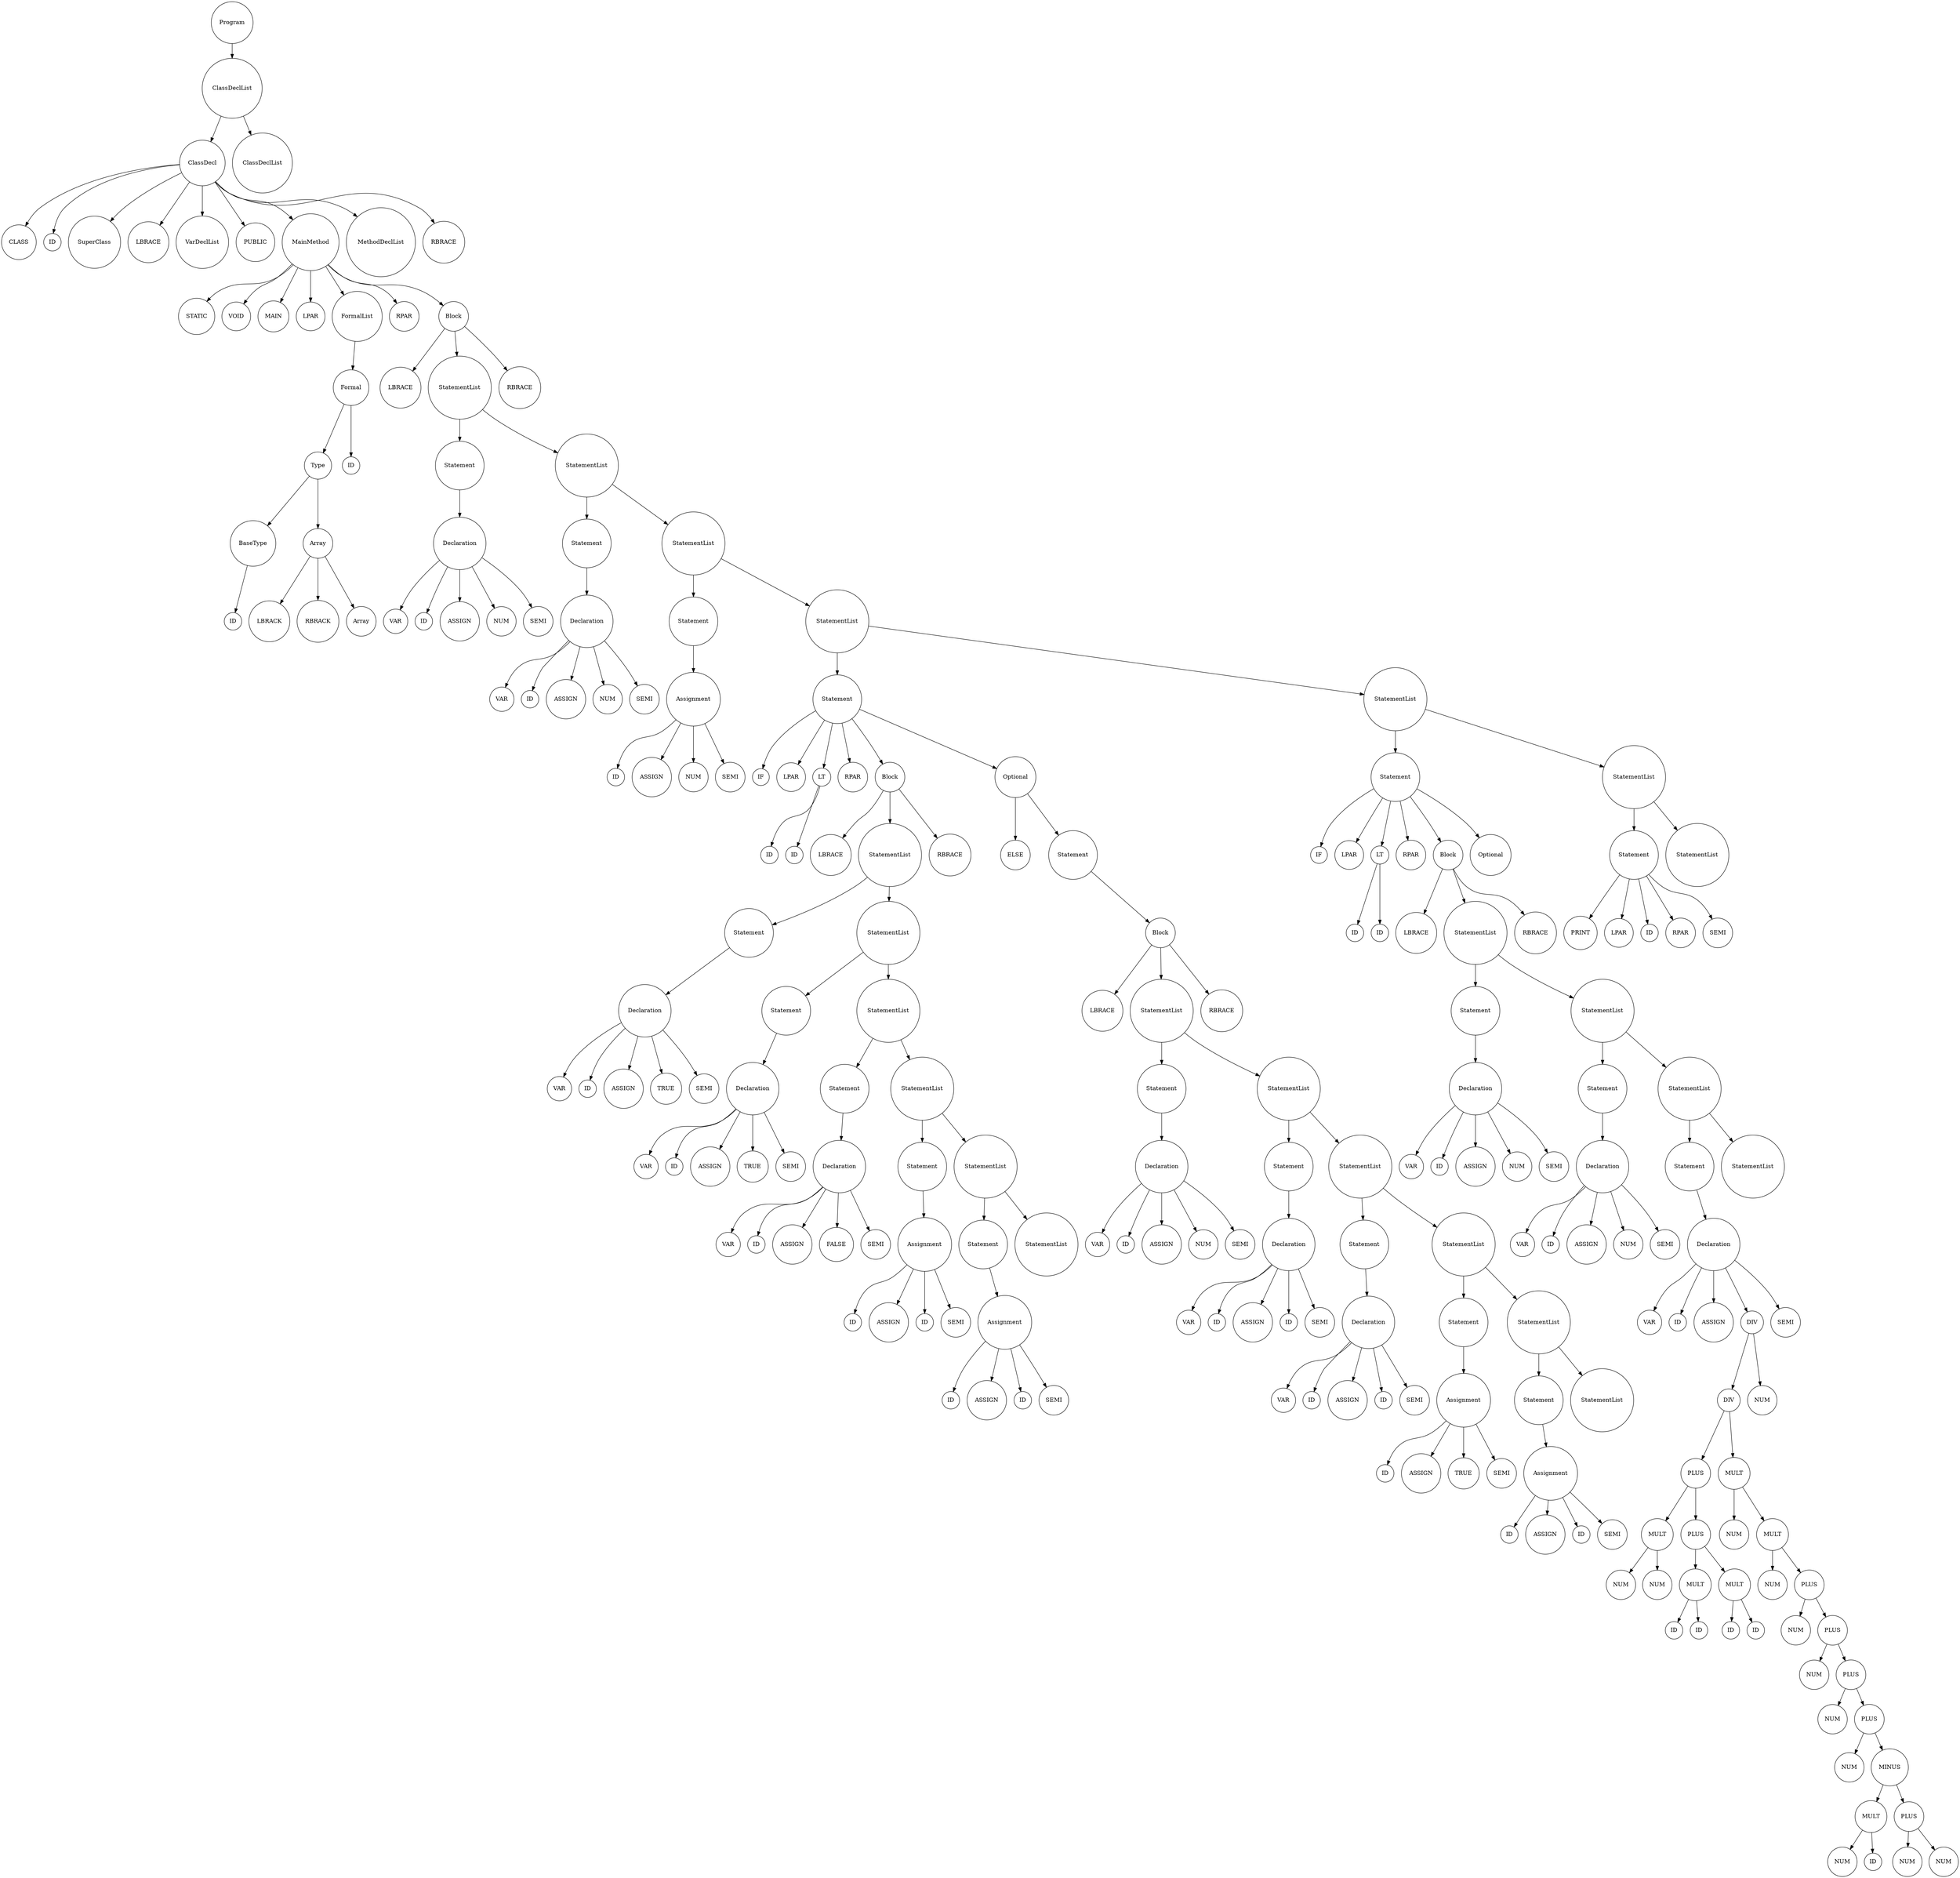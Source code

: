 digraph G {
            rankdir=TB; // Tree-like top-bottom orientation
            node [shape=circle];
              node0 [label="Program"];
  node0_0 [label="ClassDeclList"];
  node0 -> node0_0;
  node0_0_0 [label="ClassDecl"];
  node0_0 -> node0_0_0;
  node0_0_0_0 [label="CLASS"];
  node0_0_0 -> node0_0_0_0;
  node0_0_0_1 [label="ID"];
  node0_0_0 -> node0_0_0_1;
  node0_0_0_2 [label="SuperClass"];
  node0_0_0 -> node0_0_0_2;
  node0_0_0_3 [label="LBRACE"];
  node0_0_0 -> node0_0_0_3;
  node0_0_0_4 [label="VarDeclList"];
  node0_0_0 -> node0_0_0_4;
  node0_0_0_5 [label="PUBLIC"];
  node0_0_0 -> node0_0_0_5;
  node0_0_0_6 [label="MainMethod"];
  node0_0_0 -> node0_0_0_6;
  node0_0_0_6_0 [label="STATIC"];
  node0_0_0_6 -> node0_0_0_6_0;
  node0_0_0_6_1 [label="VOID"];
  node0_0_0_6 -> node0_0_0_6_1;
  node0_0_0_6_2 [label="MAIN"];
  node0_0_0_6 -> node0_0_0_6_2;
  node0_0_0_6_3 [label="LPAR"];
  node0_0_0_6 -> node0_0_0_6_3;
  node0_0_0_6_4 [label="FormalList"];
  node0_0_0_6 -> node0_0_0_6_4;
  node0_0_0_6_4_0 [label="Formal"];
  node0_0_0_6_4 -> node0_0_0_6_4_0;
  node0_0_0_6_4_0_0 [label="Type"];
  node0_0_0_6_4_0 -> node0_0_0_6_4_0_0;
  node0_0_0_6_4_0_0_0 [label="BaseType"];
  node0_0_0_6_4_0_0 -> node0_0_0_6_4_0_0_0;
  node0_0_0_6_4_0_0_0_0 [label="ID"];
  node0_0_0_6_4_0_0_0 -> node0_0_0_6_4_0_0_0_0;
  node0_0_0_6_4_0_0_1 [label="Array"];
  node0_0_0_6_4_0_0 -> node0_0_0_6_4_0_0_1;
  node0_0_0_6_4_0_0_1_0 [label="LBRACK"];
  node0_0_0_6_4_0_0_1 -> node0_0_0_6_4_0_0_1_0;
  node0_0_0_6_4_0_0_1_1 [label="RBRACK"];
  node0_0_0_6_4_0_0_1 -> node0_0_0_6_4_0_0_1_1;
  node0_0_0_6_4_0_0_1_2 [label="Array"];
  node0_0_0_6_4_0_0_1 -> node0_0_0_6_4_0_0_1_2;
  node0_0_0_6_4_0_1 [label="ID"];
  node0_0_0_6_4_0 -> node0_0_0_6_4_0_1;
  node0_0_0_6_5 [label="RPAR"];
  node0_0_0_6 -> node0_0_0_6_5;
  node0_0_0_6_6 [label="Block"];
  node0_0_0_6 -> node0_0_0_6_6;
  node0_0_0_6_6_0 [label="LBRACE"];
  node0_0_0_6_6 -> node0_0_0_6_6_0;
  node0_0_0_6_6_1 [label="StatementList"];
  node0_0_0_6_6 -> node0_0_0_6_6_1;
  node0_0_0_6_6_1_0 [label="Statement"];
  node0_0_0_6_6_1 -> node0_0_0_6_6_1_0;
  node0_0_0_6_6_1_0_0 [label="Declaration"];
  node0_0_0_6_6_1_0 -> node0_0_0_6_6_1_0_0;
  node0_0_0_6_6_1_0_0_0 [label="VAR"];
  node0_0_0_6_6_1_0_0 -> node0_0_0_6_6_1_0_0_0;
  node0_0_0_6_6_1_0_0_1 [label="ID"];
  node0_0_0_6_6_1_0_0 -> node0_0_0_6_6_1_0_0_1;
  node0_0_0_6_6_1_0_0_2 [label="ASSIGN"];
  node0_0_0_6_6_1_0_0 -> node0_0_0_6_6_1_0_0_2;
  node0_0_0_6_6_1_0_0_3 [label="NUM"];
  node0_0_0_6_6_1_0_0 -> node0_0_0_6_6_1_0_0_3;
  node0_0_0_6_6_1_0_0_4 [label="SEMI"];
  node0_0_0_6_6_1_0_0 -> node0_0_0_6_6_1_0_0_4;
  node0_0_0_6_6_1_1 [label="StatementList"];
  node0_0_0_6_6_1 -> node0_0_0_6_6_1_1;
  node0_0_0_6_6_1_1_0 [label="Statement"];
  node0_0_0_6_6_1_1 -> node0_0_0_6_6_1_1_0;
  node0_0_0_6_6_1_1_0_0 [label="Declaration"];
  node0_0_0_6_6_1_1_0 -> node0_0_0_6_6_1_1_0_0;
  node0_0_0_6_6_1_1_0_0_0 [label="VAR"];
  node0_0_0_6_6_1_1_0_0 -> node0_0_0_6_6_1_1_0_0_0;
  node0_0_0_6_6_1_1_0_0_1 [label="ID"];
  node0_0_0_6_6_1_1_0_0 -> node0_0_0_6_6_1_1_0_0_1;
  node0_0_0_6_6_1_1_0_0_2 [label="ASSIGN"];
  node0_0_0_6_6_1_1_0_0 -> node0_0_0_6_6_1_1_0_0_2;
  node0_0_0_6_6_1_1_0_0_3 [label="NUM"];
  node0_0_0_6_6_1_1_0_0 -> node0_0_0_6_6_1_1_0_0_3;
  node0_0_0_6_6_1_1_0_0_4 [label="SEMI"];
  node0_0_0_6_6_1_1_0_0 -> node0_0_0_6_6_1_1_0_0_4;
  node0_0_0_6_6_1_1_1 [label="StatementList"];
  node0_0_0_6_6_1_1 -> node0_0_0_6_6_1_1_1;
  node0_0_0_6_6_1_1_1_0 [label="Statement"];
  node0_0_0_6_6_1_1_1 -> node0_0_0_6_6_1_1_1_0;
  node0_0_0_6_6_1_1_1_0_0 [label="Assignment"];
  node0_0_0_6_6_1_1_1_0 -> node0_0_0_6_6_1_1_1_0_0;
  node0_0_0_6_6_1_1_1_0_0_0 [label="ID"];
  node0_0_0_6_6_1_1_1_0_0 -> node0_0_0_6_6_1_1_1_0_0_0;
  node0_0_0_6_6_1_1_1_0_0_1 [label="ASSIGN"];
  node0_0_0_6_6_1_1_1_0_0 -> node0_0_0_6_6_1_1_1_0_0_1;
  node0_0_0_6_6_1_1_1_0_0_2 [label="NUM"];
  node0_0_0_6_6_1_1_1_0_0 -> node0_0_0_6_6_1_1_1_0_0_2;
  node0_0_0_6_6_1_1_1_0_0_3 [label="SEMI"];
  node0_0_0_6_6_1_1_1_0_0 -> node0_0_0_6_6_1_1_1_0_0_3;
  node0_0_0_6_6_1_1_1_1 [label="StatementList"];
  node0_0_0_6_6_1_1_1 -> node0_0_0_6_6_1_1_1_1;
  node0_0_0_6_6_1_1_1_1_0 [label="Statement"];
  node0_0_0_6_6_1_1_1_1 -> node0_0_0_6_6_1_1_1_1_0;
  node0_0_0_6_6_1_1_1_1_0_0 [label="IF"];
  node0_0_0_6_6_1_1_1_1_0 -> node0_0_0_6_6_1_1_1_1_0_0;
  node0_0_0_6_6_1_1_1_1_0_1 [label="LPAR"];
  node0_0_0_6_6_1_1_1_1_0 -> node0_0_0_6_6_1_1_1_1_0_1;
  node0_0_0_6_6_1_1_1_1_0_2 [label="LT"];
  node0_0_0_6_6_1_1_1_1_0 -> node0_0_0_6_6_1_1_1_1_0_2;
  node0_0_0_6_6_1_1_1_1_0_2_0 [label="ID"];
  node0_0_0_6_6_1_1_1_1_0_2 -> node0_0_0_6_6_1_1_1_1_0_2_0;
  node0_0_0_6_6_1_1_1_1_0_2_1 [label="ID"];
  node0_0_0_6_6_1_1_1_1_0_2 -> node0_0_0_6_6_1_1_1_1_0_2_1;
  node0_0_0_6_6_1_1_1_1_0_3 [label="RPAR"];
  node0_0_0_6_6_1_1_1_1_0 -> node0_0_0_6_6_1_1_1_1_0_3;
  node0_0_0_6_6_1_1_1_1_0_4 [label="Block"];
  node0_0_0_6_6_1_1_1_1_0 -> node0_0_0_6_6_1_1_1_1_0_4;
  node0_0_0_6_6_1_1_1_1_0_4_0 [label="LBRACE"];
  node0_0_0_6_6_1_1_1_1_0_4 -> node0_0_0_6_6_1_1_1_1_0_4_0;
  node0_0_0_6_6_1_1_1_1_0_4_1 [label="StatementList"];
  node0_0_0_6_6_1_1_1_1_0_4 -> node0_0_0_6_6_1_1_1_1_0_4_1;
  node0_0_0_6_6_1_1_1_1_0_4_1_0 [label="Statement"];
  node0_0_0_6_6_1_1_1_1_0_4_1 -> node0_0_0_6_6_1_1_1_1_0_4_1_0;
  node0_0_0_6_6_1_1_1_1_0_4_1_0_0 [label="Declaration"];
  node0_0_0_6_6_1_1_1_1_0_4_1_0 -> node0_0_0_6_6_1_1_1_1_0_4_1_0_0;
  node0_0_0_6_6_1_1_1_1_0_4_1_0_0_0 [label="VAR"];
  node0_0_0_6_6_1_1_1_1_0_4_1_0_0 -> node0_0_0_6_6_1_1_1_1_0_4_1_0_0_0;
  node0_0_0_6_6_1_1_1_1_0_4_1_0_0_1 [label="ID"];
  node0_0_0_6_6_1_1_1_1_0_4_1_0_0 -> node0_0_0_6_6_1_1_1_1_0_4_1_0_0_1;
  node0_0_0_6_6_1_1_1_1_0_4_1_0_0_2 [label="ASSIGN"];
  node0_0_0_6_6_1_1_1_1_0_4_1_0_0 -> node0_0_0_6_6_1_1_1_1_0_4_1_0_0_2;
  node0_0_0_6_6_1_1_1_1_0_4_1_0_0_3 [label="TRUE"];
  node0_0_0_6_6_1_1_1_1_0_4_1_0_0 -> node0_0_0_6_6_1_1_1_1_0_4_1_0_0_3;
  node0_0_0_6_6_1_1_1_1_0_4_1_0_0_4 [label="SEMI"];
  node0_0_0_6_6_1_1_1_1_0_4_1_0_0 -> node0_0_0_6_6_1_1_1_1_0_4_1_0_0_4;
  node0_0_0_6_6_1_1_1_1_0_4_1_1 [label="StatementList"];
  node0_0_0_6_6_1_1_1_1_0_4_1 -> node0_0_0_6_6_1_1_1_1_0_4_1_1;
  node0_0_0_6_6_1_1_1_1_0_4_1_1_0 [label="Statement"];
  node0_0_0_6_6_1_1_1_1_0_4_1_1 -> node0_0_0_6_6_1_1_1_1_0_4_1_1_0;
  node0_0_0_6_6_1_1_1_1_0_4_1_1_0_0 [label="Declaration"];
  node0_0_0_6_6_1_1_1_1_0_4_1_1_0 -> node0_0_0_6_6_1_1_1_1_0_4_1_1_0_0;
  node0_0_0_6_6_1_1_1_1_0_4_1_1_0_0_0 [label="VAR"];
  node0_0_0_6_6_1_1_1_1_0_4_1_1_0_0 -> node0_0_0_6_6_1_1_1_1_0_4_1_1_0_0_0;
  node0_0_0_6_6_1_1_1_1_0_4_1_1_0_0_1 [label="ID"];
  node0_0_0_6_6_1_1_1_1_0_4_1_1_0_0 -> node0_0_0_6_6_1_1_1_1_0_4_1_1_0_0_1;
  node0_0_0_6_6_1_1_1_1_0_4_1_1_0_0_2 [label="ASSIGN"];
  node0_0_0_6_6_1_1_1_1_0_4_1_1_0_0 -> node0_0_0_6_6_1_1_1_1_0_4_1_1_0_0_2;
  node0_0_0_6_6_1_1_1_1_0_4_1_1_0_0_3 [label="TRUE"];
  node0_0_0_6_6_1_1_1_1_0_4_1_1_0_0 -> node0_0_0_6_6_1_1_1_1_0_4_1_1_0_0_3;
  node0_0_0_6_6_1_1_1_1_0_4_1_1_0_0_4 [label="SEMI"];
  node0_0_0_6_6_1_1_1_1_0_4_1_1_0_0 -> node0_0_0_6_6_1_1_1_1_0_4_1_1_0_0_4;
  node0_0_0_6_6_1_1_1_1_0_4_1_1_1 [label="StatementList"];
  node0_0_0_6_6_1_1_1_1_0_4_1_1 -> node0_0_0_6_6_1_1_1_1_0_4_1_1_1;
  node0_0_0_6_6_1_1_1_1_0_4_1_1_1_0 [label="Statement"];
  node0_0_0_6_6_1_1_1_1_0_4_1_1_1 -> node0_0_0_6_6_1_1_1_1_0_4_1_1_1_0;
  node0_0_0_6_6_1_1_1_1_0_4_1_1_1_0_0 [label="Declaration"];
  node0_0_0_6_6_1_1_1_1_0_4_1_1_1_0 -> node0_0_0_6_6_1_1_1_1_0_4_1_1_1_0_0;
  node0_0_0_6_6_1_1_1_1_0_4_1_1_1_0_0_0 [label="VAR"];
  node0_0_0_6_6_1_1_1_1_0_4_1_1_1_0_0 -> node0_0_0_6_6_1_1_1_1_0_4_1_1_1_0_0_0;
  node0_0_0_6_6_1_1_1_1_0_4_1_1_1_0_0_1 [label="ID"];
  node0_0_0_6_6_1_1_1_1_0_4_1_1_1_0_0 -> node0_0_0_6_6_1_1_1_1_0_4_1_1_1_0_0_1;
  node0_0_0_6_6_1_1_1_1_0_4_1_1_1_0_0_2 [label="ASSIGN"];
  node0_0_0_6_6_1_1_1_1_0_4_1_1_1_0_0 -> node0_0_0_6_6_1_1_1_1_0_4_1_1_1_0_0_2;
  node0_0_0_6_6_1_1_1_1_0_4_1_1_1_0_0_3 [label="FALSE"];
  node0_0_0_6_6_1_1_1_1_0_4_1_1_1_0_0 -> node0_0_0_6_6_1_1_1_1_0_4_1_1_1_0_0_3;
  node0_0_0_6_6_1_1_1_1_0_4_1_1_1_0_0_4 [label="SEMI"];
  node0_0_0_6_6_1_1_1_1_0_4_1_1_1_0_0 -> node0_0_0_6_6_1_1_1_1_0_4_1_1_1_0_0_4;
  node0_0_0_6_6_1_1_1_1_0_4_1_1_1_1 [label="StatementList"];
  node0_0_0_6_6_1_1_1_1_0_4_1_1_1 -> node0_0_0_6_6_1_1_1_1_0_4_1_1_1_1;
  node0_0_0_6_6_1_1_1_1_0_4_1_1_1_1_0 [label="Statement"];
  node0_0_0_6_6_1_1_1_1_0_4_1_1_1_1 -> node0_0_0_6_6_1_1_1_1_0_4_1_1_1_1_0;
  node0_0_0_6_6_1_1_1_1_0_4_1_1_1_1_0_0 [label="Assignment"];
  node0_0_0_6_6_1_1_1_1_0_4_1_1_1_1_0 -> node0_0_0_6_6_1_1_1_1_0_4_1_1_1_1_0_0;
  node0_0_0_6_6_1_1_1_1_0_4_1_1_1_1_0_0_0 [label="ID"];
  node0_0_0_6_6_1_1_1_1_0_4_1_1_1_1_0_0 -> node0_0_0_6_6_1_1_1_1_0_4_1_1_1_1_0_0_0;
  node0_0_0_6_6_1_1_1_1_0_4_1_1_1_1_0_0_1 [label="ASSIGN"];
  node0_0_0_6_6_1_1_1_1_0_4_1_1_1_1_0_0 -> node0_0_0_6_6_1_1_1_1_0_4_1_1_1_1_0_0_1;
  node0_0_0_6_6_1_1_1_1_0_4_1_1_1_1_0_0_2 [label="ID"];
  node0_0_0_6_6_1_1_1_1_0_4_1_1_1_1_0_0 -> node0_0_0_6_6_1_1_1_1_0_4_1_1_1_1_0_0_2;
  node0_0_0_6_6_1_1_1_1_0_4_1_1_1_1_0_0_3 [label="SEMI"];
  node0_0_0_6_6_1_1_1_1_0_4_1_1_1_1_0_0 -> node0_0_0_6_6_1_1_1_1_0_4_1_1_1_1_0_0_3;
  node0_0_0_6_6_1_1_1_1_0_4_1_1_1_1_1 [label="StatementList"];
  node0_0_0_6_6_1_1_1_1_0_4_1_1_1_1 -> node0_0_0_6_6_1_1_1_1_0_4_1_1_1_1_1;
  node0_0_0_6_6_1_1_1_1_0_4_1_1_1_1_1_0 [label="Statement"];
  node0_0_0_6_6_1_1_1_1_0_4_1_1_1_1_1 -> node0_0_0_6_6_1_1_1_1_0_4_1_1_1_1_1_0;
  node0_0_0_6_6_1_1_1_1_0_4_1_1_1_1_1_0_0 [label="Assignment"];
  node0_0_0_6_6_1_1_1_1_0_4_1_1_1_1_1_0 -> node0_0_0_6_6_1_1_1_1_0_4_1_1_1_1_1_0_0;
  node0_0_0_6_6_1_1_1_1_0_4_1_1_1_1_1_0_0_0 [label="ID"];
  node0_0_0_6_6_1_1_1_1_0_4_1_1_1_1_1_0_0 -> node0_0_0_6_6_1_1_1_1_0_4_1_1_1_1_1_0_0_0;
  node0_0_0_6_6_1_1_1_1_0_4_1_1_1_1_1_0_0_1 [label="ASSIGN"];
  node0_0_0_6_6_1_1_1_1_0_4_1_1_1_1_1_0_0 -> node0_0_0_6_6_1_1_1_1_0_4_1_1_1_1_1_0_0_1;
  node0_0_0_6_6_1_1_1_1_0_4_1_1_1_1_1_0_0_2 [label="ID"];
  node0_0_0_6_6_1_1_1_1_0_4_1_1_1_1_1_0_0 -> node0_0_0_6_6_1_1_1_1_0_4_1_1_1_1_1_0_0_2;
  node0_0_0_6_6_1_1_1_1_0_4_1_1_1_1_1_0_0_3 [label="SEMI"];
  node0_0_0_6_6_1_1_1_1_0_4_1_1_1_1_1_0_0 -> node0_0_0_6_6_1_1_1_1_0_4_1_1_1_1_1_0_0_3;
  node0_0_0_6_6_1_1_1_1_0_4_1_1_1_1_1_1 [label="StatementList"];
  node0_0_0_6_6_1_1_1_1_0_4_1_1_1_1_1 -> node0_0_0_6_6_1_1_1_1_0_4_1_1_1_1_1_1;
  node0_0_0_6_6_1_1_1_1_0_4_2 [label="RBRACE"];
  node0_0_0_6_6_1_1_1_1_0_4 -> node0_0_0_6_6_1_1_1_1_0_4_2;
  node0_0_0_6_6_1_1_1_1_0_5 [label="Optional"];
  node0_0_0_6_6_1_1_1_1_0 -> node0_0_0_6_6_1_1_1_1_0_5;
  node0_0_0_6_6_1_1_1_1_0_5_0 [label="ELSE"];
  node0_0_0_6_6_1_1_1_1_0_5 -> node0_0_0_6_6_1_1_1_1_0_5_0;
  node0_0_0_6_6_1_1_1_1_0_5_1 [label="Statement"];
  node0_0_0_6_6_1_1_1_1_0_5 -> node0_0_0_6_6_1_1_1_1_0_5_1;
  node0_0_0_6_6_1_1_1_1_0_5_1_0 [label="Block"];
  node0_0_0_6_6_1_1_1_1_0_5_1 -> node0_0_0_6_6_1_1_1_1_0_5_1_0;
  node0_0_0_6_6_1_1_1_1_0_5_1_0_0 [label="LBRACE"];
  node0_0_0_6_6_1_1_1_1_0_5_1_0 -> node0_0_0_6_6_1_1_1_1_0_5_1_0_0;
  node0_0_0_6_6_1_1_1_1_0_5_1_0_1 [label="StatementList"];
  node0_0_0_6_6_1_1_1_1_0_5_1_0 -> node0_0_0_6_6_1_1_1_1_0_5_1_0_1;
  node0_0_0_6_6_1_1_1_1_0_5_1_0_1_0 [label="Statement"];
  node0_0_0_6_6_1_1_1_1_0_5_1_0_1 -> node0_0_0_6_6_1_1_1_1_0_5_1_0_1_0;
  node0_0_0_6_6_1_1_1_1_0_5_1_0_1_0_0 [label="Declaration"];
  node0_0_0_6_6_1_1_1_1_0_5_1_0_1_0 -> node0_0_0_6_6_1_1_1_1_0_5_1_0_1_0_0;
  node0_0_0_6_6_1_1_1_1_0_5_1_0_1_0_0_0 [label="VAR"];
  node0_0_0_6_6_1_1_1_1_0_5_1_0_1_0_0 -> node0_0_0_6_6_1_1_1_1_0_5_1_0_1_0_0_0;
  node0_0_0_6_6_1_1_1_1_0_5_1_0_1_0_0_1 [label="ID"];
  node0_0_0_6_6_1_1_1_1_0_5_1_0_1_0_0 -> node0_0_0_6_6_1_1_1_1_0_5_1_0_1_0_0_1;
  node0_0_0_6_6_1_1_1_1_0_5_1_0_1_0_0_2 [label="ASSIGN"];
  node0_0_0_6_6_1_1_1_1_0_5_1_0_1_0_0 -> node0_0_0_6_6_1_1_1_1_0_5_1_0_1_0_0_2;
  node0_0_0_6_6_1_1_1_1_0_5_1_0_1_0_0_3 [label="NUM"];
  node0_0_0_6_6_1_1_1_1_0_5_1_0_1_0_0 -> node0_0_0_6_6_1_1_1_1_0_5_1_0_1_0_0_3;
  node0_0_0_6_6_1_1_1_1_0_5_1_0_1_0_0_4 [label="SEMI"];
  node0_0_0_6_6_1_1_1_1_0_5_1_0_1_0_0 -> node0_0_0_6_6_1_1_1_1_0_5_1_0_1_0_0_4;
  node0_0_0_6_6_1_1_1_1_0_5_1_0_1_1 [label="StatementList"];
  node0_0_0_6_6_1_1_1_1_0_5_1_0_1 -> node0_0_0_6_6_1_1_1_1_0_5_1_0_1_1;
  node0_0_0_6_6_1_1_1_1_0_5_1_0_1_1_0 [label="Statement"];
  node0_0_0_6_6_1_1_1_1_0_5_1_0_1_1 -> node0_0_0_6_6_1_1_1_1_0_5_1_0_1_1_0;
  node0_0_0_6_6_1_1_1_1_0_5_1_0_1_1_0_0 [label="Declaration"];
  node0_0_0_6_6_1_1_1_1_0_5_1_0_1_1_0 -> node0_0_0_6_6_1_1_1_1_0_5_1_0_1_1_0_0;
  node0_0_0_6_6_1_1_1_1_0_5_1_0_1_1_0_0_0 [label="VAR"];
  node0_0_0_6_6_1_1_1_1_0_5_1_0_1_1_0_0 -> node0_0_0_6_6_1_1_1_1_0_5_1_0_1_1_0_0_0;
  node0_0_0_6_6_1_1_1_1_0_5_1_0_1_1_0_0_1 [label="ID"];
  node0_0_0_6_6_1_1_1_1_0_5_1_0_1_1_0_0 -> node0_0_0_6_6_1_1_1_1_0_5_1_0_1_1_0_0_1;
  node0_0_0_6_6_1_1_1_1_0_5_1_0_1_1_0_0_2 [label="ASSIGN"];
  node0_0_0_6_6_1_1_1_1_0_5_1_0_1_1_0_0 -> node0_0_0_6_6_1_1_1_1_0_5_1_0_1_1_0_0_2;
  node0_0_0_6_6_1_1_1_1_0_5_1_0_1_1_0_0_3 [label="ID"];
  node0_0_0_6_6_1_1_1_1_0_5_1_0_1_1_0_0 -> node0_0_0_6_6_1_1_1_1_0_5_1_0_1_1_0_0_3;
  node0_0_0_6_6_1_1_1_1_0_5_1_0_1_1_0_0_4 [label="SEMI"];
  node0_0_0_6_6_1_1_1_1_0_5_1_0_1_1_0_0 -> node0_0_0_6_6_1_1_1_1_0_5_1_0_1_1_0_0_4;
  node0_0_0_6_6_1_1_1_1_0_5_1_0_1_1_1 [label="StatementList"];
  node0_0_0_6_6_1_1_1_1_0_5_1_0_1_1 -> node0_0_0_6_6_1_1_1_1_0_5_1_0_1_1_1;
  node0_0_0_6_6_1_1_1_1_0_5_1_0_1_1_1_0 [label="Statement"];
  node0_0_0_6_6_1_1_1_1_0_5_1_0_1_1_1 -> node0_0_0_6_6_1_1_1_1_0_5_1_0_1_1_1_0;
  node0_0_0_6_6_1_1_1_1_0_5_1_0_1_1_1_0_0 [label="Declaration"];
  node0_0_0_6_6_1_1_1_1_0_5_1_0_1_1_1_0 -> node0_0_0_6_6_1_1_1_1_0_5_1_0_1_1_1_0_0;
  node0_0_0_6_6_1_1_1_1_0_5_1_0_1_1_1_0_0_0 [label="VAR"];
  node0_0_0_6_6_1_1_1_1_0_5_1_0_1_1_1_0_0 -> node0_0_0_6_6_1_1_1_1_0_5_1_0_1_1_1_0_0_0;
  node0_0_0_6_6_1_1_1_1_0_5_1_0_1_1_1_0_0_1 [label="ID"];
  node0_0_0_6_6_1_1_1_1_0_5_1_0_1_1_1_0_0 -> node0_0_0_6_6_1_1_1_1_0_5_1_0_1_1_1_0_0_1;
  node0_0_0_6_6_1_1_1_1_0_5_1_0_1_1_1_0_0_2 [label="ASSIGN"];
  node0_0_0_6_6_1_1_1_1_0_5_1_0_1_1_1_0_0 -> node0_0_0_6_6_1_1_1_1_0_5_1_0_1_1_1_0_0_2;
  node0_0_0_6_6_1_1_1_1_0_5_1_0_1_1_1_0_0_3 [label="ID"];
  node0_0_0_6_6_1_1_1_1_0_5_1_0_1_1_1_0_0 -> node0_0_0_6_6_1_1_1_1_0_5_1_0_1_1_1_0_0_3;
  node0_0_0_6_6_1_1_1_1_0_5_1_0_1_1_1_0_0_4 [label="SEMI"];
  node0_0_0_6_6_1_1_1_1_0_5_1_0_1_1_1_0_0 -> node0_0_0_6_6_1_1_1_1_0_5_1_0_1_1_1_0_0_4;
  node0_0_0_6_6_1_1_1_1_0_5_1_0_1_1_1_1 [label="StatementList"];
  node0_0_0_6_6_1_1_1_1_0_5_1_0_1_1_1 -> node0_0_0_6_6_1_1_1_1_0_5_1_0_1_1_1_1;
  node0_0_0_6_6_1_1_1_1_0_5_1_0_1_1_1_1_0 [label="Statement"];
  node0_0_0_6_6_1_1_1_1_0_5_1_0_1_1_1_1 -> node0_0_0_6_6_1_1_1_1_0_5_1_0_1_1_1_1_0;
  node0_0_0_6_6_1_1_1_1_0_5_1_0_1_1_1_1_0_0 [label="Assignment"];
  node0_0_0_6_6_1_1_1_1_0_5_1_0_1_1_1_1_0 -> node0_0_0_6_6_1_1_1_1_0_5_1_0_1_1_1_1_0_0;
  node0_0_0_6_6_1_1_1_1_0_5_1_0_1_1_1_1_0_0_0 [label="ID"];
  node0_0_0_6_6_1_1_1_1_0_5_1_0_1_1_1_1_0_0 -> node0_0_0_6_6_1_1_1_1_0_5_1_0_1_1_1_1_0_0_0;
  node0_0_0_6_6_1_1_1_1_0_5_1_0_1_1_1_1_0_0_1 [label="ASSIGN"];
  node0_0_0_6_6_1_1_1_1_0_5_1_0_1_1_1_1_0_0 -> node0_0_0_6_6_1_1_1_1_0_5_1_0_1_1_1_1_0_0_1;
  node0_0_0_6_6_1_1_1_1_0_5_1_0_1_1_1_1_0_0_2 [label="TRUE"];
  node0_0_0_6_6_1_1_1_1_0_5_1_0_1_1_1_1_0_0 -> node0_0_0_6_6_1_1_1_1_0_5_1_0_1_1_1_1_0_0_2;
  node0_0_0_6_6_1_1_1_1_0_5_1_0_1_1_1_1_0_0_3 [label="SEMI"];
  node0_0_0_6_6_1_1_1_1_0_5_1_0_1_1_1_1_0_0 -> node0_0_0_6_6_1_1_1_1_0_5_1_0_1_1_1_1_0_0_3;
  node0_0_0_6_6_1_1_1_1_0_5_1_0_1_1_1_1_1 [label="StatementList"];
  node0_0_0_6_6_1_1_1_1_0_5_1_0_1_1_1_1 -> node0_0_0_6_6_1_1_1_1_0_5_1_0_1_1_1_1_1;
  node0_0_0_6_6_1_1_1_1_0_5_1_0_1_1_1_1_1_0 [label="Statement"];
  node0_0_0_6_6_1_1_1_1_0_5_1_0_1_1_1_1_1 -> node0_0_0_6_6_1_1_1_1_0_5_1_0_1_1_1_1_1_0;
  node0_0_0_6_6_1_1_1_1_0_5_1_0_1_1_1_1_1_0_0 [label="Assignment"];
  node0_0_0_6_6_1_1_1_1_0_5_1_0_1_1_1_1_1_0 -> node0_0_0_6_6_1_1_1_1_0_5_1_0_1_1_1_1_1_0_0;
  node0_0_0_6_6_1_1_1_1_0_5_1_0_1_1_1_1_1_0_0_0 [label="ID"];
  node0_0_0_6_6_1_1_1_1_0_5_1_0_1_1_1_1_1_0_0 -> node0_0_0_6_6_1_1_1_1_0_5_1_0_1_1_1_1_1_0_0_0;
  node0_0_0_6_6_1_1_1_1_0_5_1_0_1_1_1_1_1_0_0_1 [label="ASSIGN"];
  node0_0_0_6_6_1_1_1_1_0_5_1_0_1_1_1_1_1_0_0 -> node0_0_0_6_6_1_1_1_1_0_5_1_0_1_1_1_1_1_0_0_1;
  node0_0_0_6_6_1_1_1_1_0_5_1_0_1_1_1_1_1_0_0_2 [label="ID"];
  node0_0_0_6_6_1_1_1_1_0_5_1_0_1_1_1_1_1_0_0 -> node0_0_0_6_6_1_1_1_1_0_5_1_0_1_1_1_1_1_0_0_2;
  node0_0_0_6_6_1_1_1_1_0_5_1_0_1_1_1_1_1_0_0_3 [label="SEMI"];
  node0_0_0_6_6_1_1_1_1_0_5_1_0_1_1_1_1_1_0_0 -> node0_0_0_6_6_1_1_1_1_0_5_1_0_1_1_1_1_1_0_0_3;
  node0_0_0_6_6_1_1_1_1_0_5_1_0_1_1_1_1_1_1 [label="StatementList"];
  node0_0_0_6_6_1_1_1_1_0_5_1_0_1_1_1_1_1 -> node0_0_0_6_6_1_1_1_1_0_5_1_0_1_1_1_1_1_1;
  node0_0_0_6_6_1_1_1_1_0_5_1_0_2 [label="RBRACE"];
  node0_0_0_6_6_1_1_1_1_0_5_1_0 -> node0_0_0_6_6_1_1_1_1_0_5_1_0_2;
  node0_0_0_6_6_1_1_1_1_1 [label="StatementList"];
  node0_0_0_6_6_1_1_1_1 -> node0_0_0_6_6_1_1_1_1_1;
  node0_0_0_6_6_1_1_1_1_1_0 [label="Statement"];
  node0_0_0_6_6_1_1_1_1_1 -> node0_0_0_6_6_1_1_1_1_1_0;
  node0_0_0_6_6_1_1_1_1_1_0_0 [label="IF"];
  node0_0_0_6_6_1_1_1_1_1_0 -> node0_0_0_6_6_1_1_1_1_1_0_0;
  node0_0_0_6_6_1_1_1_1_1_0_1 [label="LPAR"];
  node0_0_0_6_6_1_1_1_1_1_0 -> node0_0_0_6_6_1_1_1_1_1_0_1;
  node0_0_0_6_6_1_1_1_1_1_0_2 [label="LT"];
  node0_0_0_6_6_1_1_1_1_1_0 -> node0_0_0_6_6_1_1_1_1_1_0_2;
  node0_0_0_6_6_1_1_1_1_1_0_2_0 [label="ID"];
  node0_0_0_6_6_1_1_1_1_1_0_2 -> node0_0_0_6_6_1_1_1_1_1_0_2_0;
  node0_0_0_6_6_1_1_1_1_1_0_2_1 [label="ID"];
  node0_0_0_6_6_1_1_1_1_1_0_2 -> node0_0_0_6_6_1_1_1_1_1_0_2_1;
  node0_0_0_6_6_1_1_1_1_1_0_3 [label="RPAR"];
  node0_0_0_6_6_1_1_1_1_1_0 -> node0_0_0_6_6_1_1_1_1_1_0_3;
  node0_0_0_6_6_1_1_1_1_1_0_4 [label="Block"];
  node0_0_0_6_6_1_1_1_1_1_0 -> node0_0_0_6_6_1_1_1_1_1_0_4;
  node0_0_0_6_6_1_1_1_1_1_0_4_0 [label="LBRACE"];
  node0_0_0_6_6_1_1_1_1_1_0_4 -> node0_0_0_6_6_1_1_1_1_1_0_4_0;
  node0_0_0_6_6_1_1_1_1_1_0_4_1 [label="StatementList"];
  node0_0_0_6_6_1_1_1_1_1_0_4 -> node0_0_0_6_6_1_1_1_1_1_0_4_1;
  node0_0_0_6_6_1_1_1_1_1_0_4_1_0 [label="Statement"];
  node0_0_0_6_6_1_1_1_1_1_0_4_1 -> node0_0_0_6_6_1_1_1_1_1_0_4_1_0;
  node0_0_0_6_6_1_1_1_1_1_0_4_1_0_0 [label="Declaration"];
  node0_0_0_6_6_1_1_1_1_1_0_4_1_0 -> node0_0_0_6_6_1_1_1_1_1_0_4_1_0_0;
  node0_0_0_6_6_1_1_1_1_1_0_4_1_0_0_0 [label="VAR"];
  node0_0_0_6_6_1_1_1_1_1_0_4_1_0_0 -> node0_0_0_6_6_1_1_1_1_1_0_4_1_0_0_0;
  node0_0_0_6_6_1_1_1_1_1_0_4_1_0_0_1 [label="ID"];
  node0_0_0_6_6_1_1_1_1_1_0_4_1_0_0 -> node0_0_0_6_6_1_1_1_1_1_0_4_1_0_0_1;
  node0_0_0_6_6_1_1_1_1_1_0_4_1_0_0_2 [label="ASSIGN"];
  node0_0_0_6_6_1_1_1_1_1_0_4_1_0_0 -> node0_0_0_6_6_1_1_1_1_1_0_4_1_0_0_2;
  node0_0_0_6_6_1_1_1_1_1_0_4_1_0_0_3 [label="NUM"];
  node0_0_0_6_6_1_1_1_1_1_0_4_1_0_0 -> node0_0_0_6_6_1_1_1_1_1_0_4_1_0_0_3;
  node0_0_0_6_6_1_1_1_1_1_0_4_1_0_0_4 [label="SEMI"];
  node0_0_0_6_6_1_1_1_1_1_0_4_1_0_0 -> node0_0_0_6_6_1_1_1_1_1_0_4_1_0_0_4;
  node0_0_0_6_6_1_1_1_1_1_0_4_1_1 [label="StatementList"];
  node0_0_0_6_6_1_1_1_1_1_0_4_1 -> node0_0_0_6_6_1_1_1_1_1_0_4_1_1;
  node0_0_0_6_6_1_1_1_1_1_0_4_1_1_0 [label="Statement"];
  node0_0_0_6_6_1_1_1_1_1_0_4_1_1 -> node0_0_0_6_6_1_1_1_1_1_0_4_1_1_0;
  node0_0_0_6_6_1_1_1_1_1_0_4_1_1_0_0 [label="Declaration"];
  node0_0_0_6_6_1_1_1_1_1_0_4_1_1_0 -> node0_0_0_6_6_1_1_1_1_1_0_4_1_1_0_0;
  node0_0_0_6_6_1_1_1_1_1_0_4_1_1_0_0_0 [label="VAR"];
  node0_0_0_6_6_1_1_1_1_1_0_4_1_1_0_0 -> node0_0_0_6_6_1_1_1_1_1_0_4_1_1_0_0_0;
  node0_0_0_6_6_1_1_1_1_1_0_4_1_1_0_0_1 [label="ID"];
  node0_0_0_6_6_1_1_1_1_1_0_4_1_1_0_0 -> node0_0_0_6_6_1_1_1_1_1_0_4_1_1_0_0_1;
  node0_0_0_6_6_1_1_1_1_1_0_4_1_1_0_0_2 [label="ASSIGN"];
  node0_0_0_6_6_1_1_1_1_1_0_4_1_1_0_0 -> node0_0_0_6_6_1_1_1_1_1_0_4_1_1_0_0_2;
  node0_0_0_6_6_1_1_1_1_1_0_4_1_1_0_0_3 [label="NUM"];
  node0_0_0_6_6_1_1_1_1_1_0_4_1_1_0_0 -> node0_0_0_6_6_1_1_1_1_1_0_4_1_1_0_0_3;
  node0_0_0_6_6_1_1_1_1_1_0_4_1_1_0_0_4 [label="SEMI"];
  node0_0_0_6_6_1_1_1_1_1_0_4_1_1_0_0 -> node0_0_0_6_6_1_1_1_1_1_0_4_1_1_0_0_4;
  node0_0_0_6_6_1_1_1_1_1_0_4_1_1_1 [label="StatementList"];
  node0_0_0_6_6_1_1_1_1_1_0_4_1_1 -> node0_0_0_6_6_1_1_1_1_1_0_4_1_1_1;
  node0_0_0_6_6_1_1_1_1_1_0_4_1_1_1_0 [label="Statement"];
  node0_0_0_6_6_1_1_1_1_1_0_4_1_1_1 -> node0_0_0_6_6_1_1_1_1_1_0_4_1_1_1_0;
  node0_0_0_6_6_1_1_1_1_1_0_4_1_1_1_0_0 [label="Declaration"];
  node0_0_0_6_6_1_1_1_1_1_0_4_1_1_1_0 -> node0_0_0_6_6_1_1_1_1_1_0_4_1_1_1_0_0;
  node0_0_0_6_6_1_1_1_1_1_0_4_1_1_1_0_0_0 [label="VAR"];
  node0_0_0_6_6_1_1_1_1_1_0_4_1_1_1_0_0 -> node0_0_0_6_6_1_1_1_1_1_0_4_1_1_1_0_0_0;
  node0_0_0_6_6_1_1_1_1_1_0_4_1_1_1_0_0_1 [label="ID"];
  node0_0_0_6_6_1_1_1_1_1_0_4_1_1_1_0_0 -> node0_0_0_6_6_1_1_1_1_1_0_4_1_1_1_0_0_1;
  node0_0_0_6_6_1_1_1_1_1_0_4_1_1_1_0_0_2 [label="ASSIGN"];
  node0_0_0_6_6_1_1_1_1_1_0_4_1_1_1_0_0 -> node0_0_0_6_6_1_1_1_1_1_0_4_1_1_1_0_0_2;
  node0_0_0_6_6_1_1_1_1_1_0_4_1_1_1_0_0_3 [label="DIV"];
  node0_0_0_6_6_1_1_1_1_1_0_4_1_1_1_0_0 -> node0_0_0_6_6_1_1_1_1_1_0_4_1_1_1_0_0_3;
  node0_0_0_6_6_1_1_1_1_1_0_4_1_1_1_0_0_3_0 [label="DIV"];
  node0_0_0_6_6_1_1_1_1_1_0_4_1_1_1_0_0_3 -> node0_0_0_6_6_1_1_1_1_1_0_4_1_1_1_0_0_3_0;
  node0_0_0_6_6_1_1_1_1_1_0_4_1_1_1_0_0_3_0_0 [label="PLUS"];
  node0_0_0_6_6_1_1_1_1_1_0_4_1_1_1_0_0_3_0 -> node0_0_0_6_6_1_1_1_1_1_0_4_1_1_1_0_0_3_0_0;
  node0_0_0_6_6_1_1_1_1_1_0_4_1_1_1_0_0_3_0_0_0 [label="MULT"];
  node0_0_0_6_6_1_1_1_1_1_0_4_1_1_1_0_0_3_0_0 -> node0_0_0_6_6_1_1_1_1_1_0_4_1_1_1_0_0_3_0_0_0;
  node0_0_0_6_6_1_1_1_1_1_0_4_1_1_1_0_0_3_0_0_0_0 [label="NUM"];
  node0_0_0_6_6_1_1_1_1_1_0_4_1_1_1_0_0_3_0_0_0 -> node0_0_0_6_6_1_1_1_1_1_0_4_1_1_1_0_0_3_0_0_0_0;
  node0_0_0_6_6_1_1_1_1_1_0_4_1_1_1_0_0_3_0_0_0_1 [label="NUM"];
  node0_0_0_6_6_1_1_1_1_1_0_4_1_1_1_0_0_3_0_0_0 -> node0_0_0_6_6_1_1_1_1_1_0_4_1_1_1_0_0_3_0_0_0_1;
  node0_0_0_6_6_1_1_1_1_1_0_4_1_1_1_0_0_3_0_0_1 [label="PLUS"];
  node0_0_0_6_6_1_1_1_1_1_0_4_1_1_1_0_0_3_0_0 -> node0_0_0_6_6_1_1_1_1_1_0_4_1_1_1_0_0_3_0_0_1;
  node0_0_0_6_6_1_1_1_1_1_0_4_1_1_1_0_0_3_0_0_1_0 [label="MULT"];
  node0_0_0_6_6_1_1_1_1_1_0_4_1_1_1_0_0_3_0_0_1 -> node0_0_0_6_6_1_1_1_1_1_0_4_1_1_1_0_0_3_0_0_1_0;
  node0_0_0_6_6_1_1_1_1_1_0_4_1_1_1_0_0_3_0_0_1_0_0 [label="ID"];
  node0_0_0_6_6_1_1_1_1_1_0_4_1_1_1_0_0_3_0_0_1_0 -> node0_0_0_6_6_1_1_1_1_1_0_4_1_1_1_0_0_3_0_0_1_0_0;
  node0_0_0_6_6_1_1_1_1_1_0_4_1_1_1_0_0_3_0_0_1_0_1 [label="ID"];
  node0_0_0_6_6_1_1_1_1_1_0_4_1_1_1_0_0_3_0_0_1_0 -> node0_0_0_6_6_1_1_1_1_1_0_4_1_1_1_0_0_3_0_0_1_0_1;
  node0_0_0_6_6_1_1_1_1_1_0_4_1_1_1_0_0_3_0_0_1_1 [label="MULT"];
  node0_0_0_6_6_1_1_1_1_1_0_4_1_1_1_0_0_3_0_0_1 -> node0_0_0_6_6_1_1_1_1_1_0_4_1_1_1_0_0_3_0_0_1_1;
  node0_0_0_6_6_1_1_1_1_1_0_4_1_1_1_0_0_3_0_0_1_1_0 [label="ID"];
  node0_0_0_6_6_1_1_1_1_1_0_4_1_1_1_0_0_3_0_0_1_1 -> node0_0_0_6_6_1_1_1_1_1_0_4_1_1_1_0_0_3_0_0_1_1_0;
  node0_0_0_6_6_1_1_1_1_1_0_4_1_1_1_0_0_3_0_0_1_1_1 [label="ID"];
  node0_0_0_6_6_1_1_1_1_1_0_4_1_1_1_0_0_3_0_0_1_1 -> node0_0_0_6_6_1_1_1_1_1_0_4_1_1_1_0_0_3_0_0_1_1_1;
  node0_0_0_6_6_1_1_1_1_1_0_4_1_1_1_0_0_3_0_1 [label="MULT"];
  node0_0_0_6_6_1_1_1_1_1_0_4_1_1_1_0_0_3_0 -> node0_0_0_6_6_1_1_1_1_1_0_4_1_1_1_0_0_3_0_1;
  node0_0_0_6_6_1_1_1_1_1_0_4_1_1_1_0_0_3_0_1_0 [label="NUM"];
  node0_0_0_6_6_1_1_1_1_1_0_4_1_1_1_0_0_3_0_1 -> node0_0_0_6_6_1_1_1_1_1_0_4_1_1_1_0_0_3_0_1_0;
  node0_0_0_6_6_1_1_1_1_1_0_4_1_1_1_0_0_3_0_1_1 [label="MULT"];
  node0_0_0_6_6_1_1_1_1_1_0_4_1_1_1_0_0_3_0_1 -> node0_0_0_6_6_1_1_1_1_1_0_4_1_1_1_0_0_3_0_1_1;
  node0_0_0_6_6_1_1_1_1_1_0_4_1_1_1_0_0_3_0_1_1_0 [label="NUM"];
  node0_0_0_6_6_1_1_1_1_1_0_4_1_1_1_0_0_3_0_1_1 -> node0_0_0_6_6_1_1_1_1_1_0_4_1_1_1_0_0_3_0_1_1_0;
  node0_0_0_6_6_1_1_1_1_1_0_4_1_1_1_0_0_3_0_1_1_1 [label="PLUS"];
  node0_0_0_6_6_1_1_1_1_1_0_4_1_1_1_0_0_3_0_1_1 -> node0_0_0_6_6_1_1_1_1_1_0_4_1_1_1_0_0_3_0_1_1_1;
  node0_0_0_6_6_1_1_1_1_1_0_4_1_1_1_0_0_3_0_1_1_1_0 [label="NUM"];
  node0_0_0_6_6_1_1_1_1_1_0_4_1_1_1_0_0_3_0_1_1_1 -> node0_0_0_6_6_1_1_1_1_1_0_4_1_1_1_0_0_3_0_1_1_1_0;
  node0_0_0_6_6_1_1_1_1_1_0_4_1_1_1_0_0_3_0_1_1_1_1 [label="PLUS"];
  node0_0_0_6_6_1_1_1_1_1_0_4_1_1_1_0_0_3_0_1_1_1 -> node0_0_0_6_6_1_1_1_1_1_0_4_1_1_1_0_0_3_0_1_1_1_1;
  node0_0_0_6_6_1_1_1_1_1_0_4_1_1_1_0_0_3_0_1_1_1_1_0 [label="NUM"];
  node0_0_0_6_6_1_1_1_1_1_0_4_1_1_1_0_0_3_0_1_1_1_1 -> node0_0_0_6_6_1_1_1_1_1_0_4_1_1_1_0_0_3_0_1_1_1_1_0;
  node0_0_0_6_6_1_1_1_1_1_0_4_1_1_1_0_0_3_0_1_1_1_1_1 [label="PLUS"];
  node0_0_0_6_6_1_1_1_1_1_0_4_1_1_1_0_0_3_0_1_1_1_1 -> node0_0_0_6_6_1_1_1_1_1_0_4_1_1_1_0_0_3_0_1_1_1_1_1;
  node0_0_0_6_6_1_1_1_1_1_0_4_1_1_1_0_0_3_0_1_1_1_1_1_0 [label="NUM"];
  node0_0_0_6_6_1_1_1_1_1_0_4_1_1_1_0_0_3_0_1_1_1_1_1 -> node0_0_0_6_6_1_1_1_1_1_0_4_1_1_1_0_0_3_0_1_1_1_1_1_0;
  node0_0_0_6_6_1_1_1_1_1_0_4_1_1_1_0_0_3_0_1_1_1_1_1_1 [label="PLUS"];
  node0_0_0_6_6_1_1_1_1_1_0_4_1_1_1_0_0_3_0_1_1_1_1_1 -> node0_0_0_6_6_1_1_1_1_1_0_4_1_1_1_0_0_3_0_1_1_1_1_1_1;
  node0_0_0_6_6_1_1_1_1_1_0_4_1_1_1_0_0_3_0_1_1_1_1_1_1_0 [label="NUM"];
  node0_0_0_6_6_1_1_1_1_1_0_4_1_1_1_0_0_3_0_1_1_1_1_1_1 -> node0_0_0_6_6_1_1_1_1_1_0_4_1_1_1_0_0_3_0_1_1_1_1_1_1_0;
  node0_0_0_6_6_1_1_1_1_1_0_4_1_1_1_0_0_3_0_1_1_1_1_1_1_1 [label="MINUS"];
  node0_0_0_6_6_1_1_1_1_1_0_4_1_1_1_0_0_3_0_1_1_1_1_1_1 -> node0_0_0_6_6_1_1_1_1_1_0_4_1_1_1_0_0_3_0_1_1_1_1_1_1_1;
  node0_0_0_6_6_1_1_1_1_1_0_4_1_1_1_0_0_3_0_1_1_1_1_1_1_1_0 [label="MULT"];
  node0_0_0_6_6_1_1_1_1_1_0_4_1_1_1_0_0_3_0_1_1_1_1_1_1_1 -> node0_0_0_6_6_1_1_1_1_1_0_4_1_1_1_0_0_3_0_1_1_1_1_1_1_1_0;
  node0_0_0_6_6_1_1_1_1_1_0_4_1_1_1_0_0_3_0_1_1_1_1_1_1_1_0_0 [label="NUM"];
  node0_0_0_6_6_1_1_1_1_1_0_4_1_1_1_0_0_3_0_1_1_1_1_1_1_1_0 -> node0_0_0_6_6_1_1_1_1_1_0_4_1_1_1_0_0_3_0_1_1_1_1_1_1_1_0_0;
  node0_0_0_6_6_1_1_1_1_1_0_4_1_1_1_0_0_3_0_1_1_1_1_1_1_1_0_1 [label="ID"];
  node0_0_0_6_6_1_1_1_1_1_0_4_1_1_1_0_0_3_0_1_1_1_1_1_1_1_0 -> node0_0_0_6_6_1_1_1_1_1_0_4_1_1_1_0_0_3_0_1_1_1_1_1_1_1_0_1;
  node0_0_0_6_6_1_1_1_1_1_0_4_1_1_1_0_0_3_0_1_1_1_1_1_1_1_1 [label="PLUS"];
  node0_0_0_6_6_1_1_1_1_1_0_4_1_1_1_0_0_3_0_1_1_1_1_1_1_1 -> node0_0_0_6_6_1_1_1_1_1_0_4_1_1_1_0_0_3_0_1_1_1_1_1_1_1_1;
  node0_0_0_6_6_1_1_1_1_1_0_4_1_1_1_0_0_3_0_1_1_1_1_1_1_1_1_0 [label="NUM"];
  node0_0_0_6_6_1_1_1_1_1_0_4_1_1_1_0_0_3_0_1_1_1_1_1_1_1_1 -> node0_0_0_6_6_1_1_1_1_1_0_4_1_1_1_0_0_3_0_1_1_1_1_1_1_1_1_0;
  node0_0_0_6_6_1_1_1_1_1_0_4_1_1_1_0_0_3_0_1_1_1_1_1_1_1_1_1 [label="NUM"];
  node0_0_0_6_6_1_1_1_1_1_0_4_1_1_1_0_0_3_0_1_1_1_1_1_1_1_1 -> node0_0_0_6_6_1_1_1_1_1_0_4_1_1_1_0_0_3_0_1_1_1_1_1_1_1_1_1;
  node0_0_0_6_6_1_1_1_1_1_0_4_1_1_1_0_0_3_1 [label="NUM"];
  node0_0_0_6_6_1_1_1_1_1_0_4_1_1_1_0_0_3 -> node0_0_0_6_6_1_1_1_1_1_0_4_1_1_1_0_0_3_1;
  node0_0_0_6_6_1_1_1_1_1_0_4_1_1_1_0_0_4 [label="SEMI"];
  node0_0_0_6_6_1_1_1_1_1_0_4_1_1_1_0_0 -> node0_0_0_6_6_1_1_1_1_1_0_4_1_1_1_0_0_4;
  node0_0_0_6_6_1_1_1_1_1_0_4_1_1_1_1 [label="StatementList"];
  node0_0_0_6_6_1_1_1_1_1_0_4_1_1_1 -> node0_0_0_6_6_1_1_1_1_1_0_4_1_1_1_1;
  node0_0_0_6_6_1_1_1_1_1_0_4_2 [label="RBRACE"];
  node0_0_0_6_6_1_1_1_1_1_0_4 -> node0_0_0_6_6_1_1_1_1_1_0_4_2;
  node0_0_0_6_6_1_1_1_1_1_0_5 [label="Optional"];
  node0_0_0_6_6_1_1_1_1_1_0 -> node0_0_0_6_6_1_1_1_1_1_0_5;
  node0_0_0_6_6_1_1_1_1_1_1 [label="StatementList"];
  node0_0_0_6_6_1_1_1_1_1 -> node0_0_0_6_6_1_1_1_1_1_1;
  node0_0_0_6_6_1_1_1_1_1_1_0 [label="Statement"];
  node0_0_0_6_6_1_1_1_1_1_1 -> node0_0_0_6_6_1_1_1_1_1_1_0;
  node0_0_0_6_6_1_1_1_1_1_1_0_0 [label="PRINT"];
  node0_0_0_6_6_1_1_1_1_1_1_0 -> node0_0_0_6_6_1_1_1_1_1_1_0_0;
  node0_0_0_6_6_1_1_1_1_1_1_0_1 [label="LPAR"];
  node0_0_0_6_6_1_1_1_1_1_1_0 -> node0_0_0_6_6_1_1_1_1_1_1_0_1;
  node0_0_0_6_6_1_1_1_1_1_1_0_2 [label="ID"];
  node0_0_0_6_6_1_1_1_1_1_1_0 -> node0_0_0_6_6_1_1_1_1_1_1_0_2;
  node0_0_0_6_6_1_1_1_1_1_1_0_3 [label="RPAR"];
  node0_0_0_6_6_1_1_1_1_1_1_0 -> node0_0_0_6_6_1_1_1_1_1_1_0_3;
  node0_0_0_6_6_1_1_1_1_1_1_0_4 [label="SEMI"];
  node0_0_0_6_6_1_1_1_1_1_1_0 -> node0_0_0_6_6_1_1_1_1_1_1_0_4;
  node0_0_0_6_6_1_1_1_1_1_1_1 [label="StatementList"];
  node0_0_0_6_6_1_1_1_1_1_1 -> node0_0_0_6_6_1_1_1_1_1_1_1;
  node0_0_0_6_6_2 [label="RBRACE"];
  node0_0_0_6_6 -> node0_0_0_6_6_2;
  node0_0_0_7 [label="MethodDeclList"];
  node0_0_0 -> node0_0_0_7;
  node0_0_0_8 [label="RBRACE"];
  node0_0_0 -> node0_0_0_8;
  node0_0_1 [label="ClassDeclList"];
  node0_0 -> node0_0_1;
        }